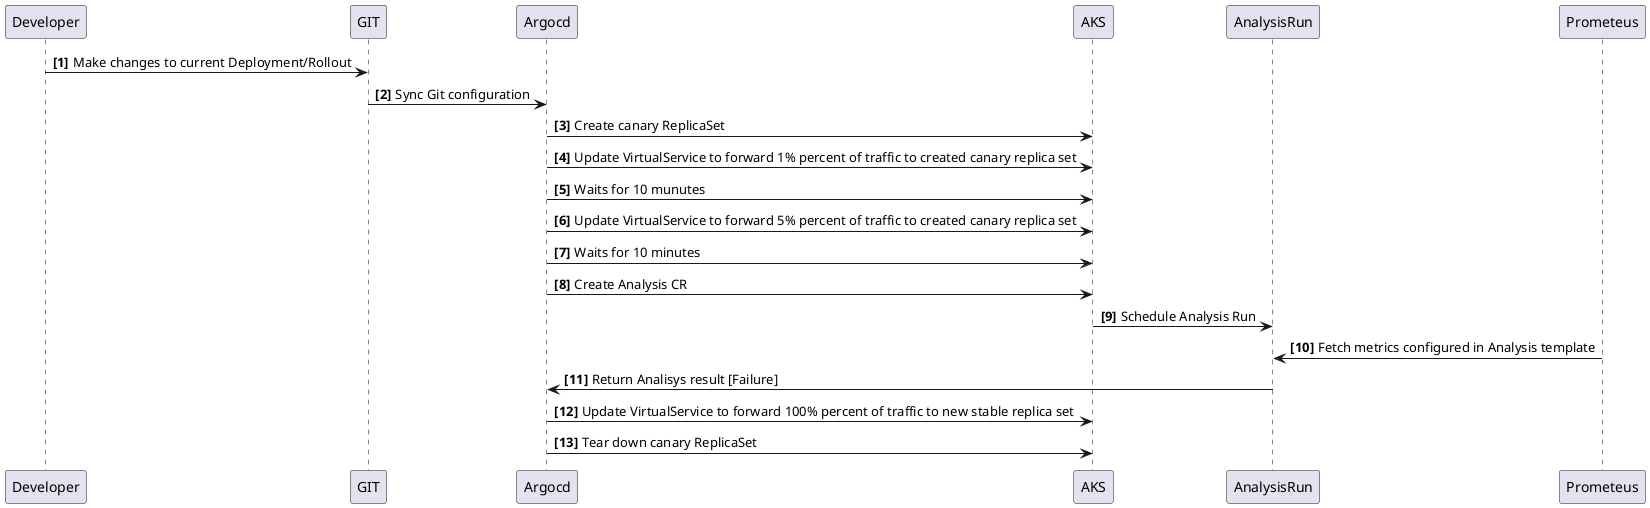 @startuml argocdcanary_auto_failure
autonumber "<b>[0]"
Developer -> GIT : Make changes to current Deployment/Rollout
GIT -> Argocd : Sync Git configuration
Argocd -> AKS : Create canary ReplicaSet
Argocd -> AKS : Update VirtualService to forward 1% percent of traffic to created canary replica set
Argocd -> AKS : Waits for 10 munutes
Argocd -> AKS : Update VirtualService to forward 5% percent of traffic to created canary replica set
Argocd -> AKS : Waits for 10 minutes
Argocd -> AKS : Create Analysis CR
AKS -> AnalysisRun : Schedule Analysis Run
AnalysisRun <- Prometeus : Fetch metrics configured in Analysis template
AnalysisRun -> Argocd : Return Analisys result [Failure]
Argocd -> AKS : Update VirtualService to forward 100% percent of traffic to new stable replica set
Argocd -> AKS : Tear down canary ReplicaSet
@enduml